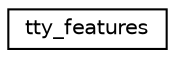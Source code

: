 digraph "Graphical Class Hierarchy"
{
  edge [fontname="Helvetica",fontsize="10",labelfontname="Helvetica",labelfontsize="10"];
  node [fontname="Helvetica",fontsize="10",shape=record];
  rankdir="LR";
  Node1 [label="tty_features",height=0.2,width=0.4,color="black", fillcolor="white", style="filled",URL="$structtty__features.html"];
}
